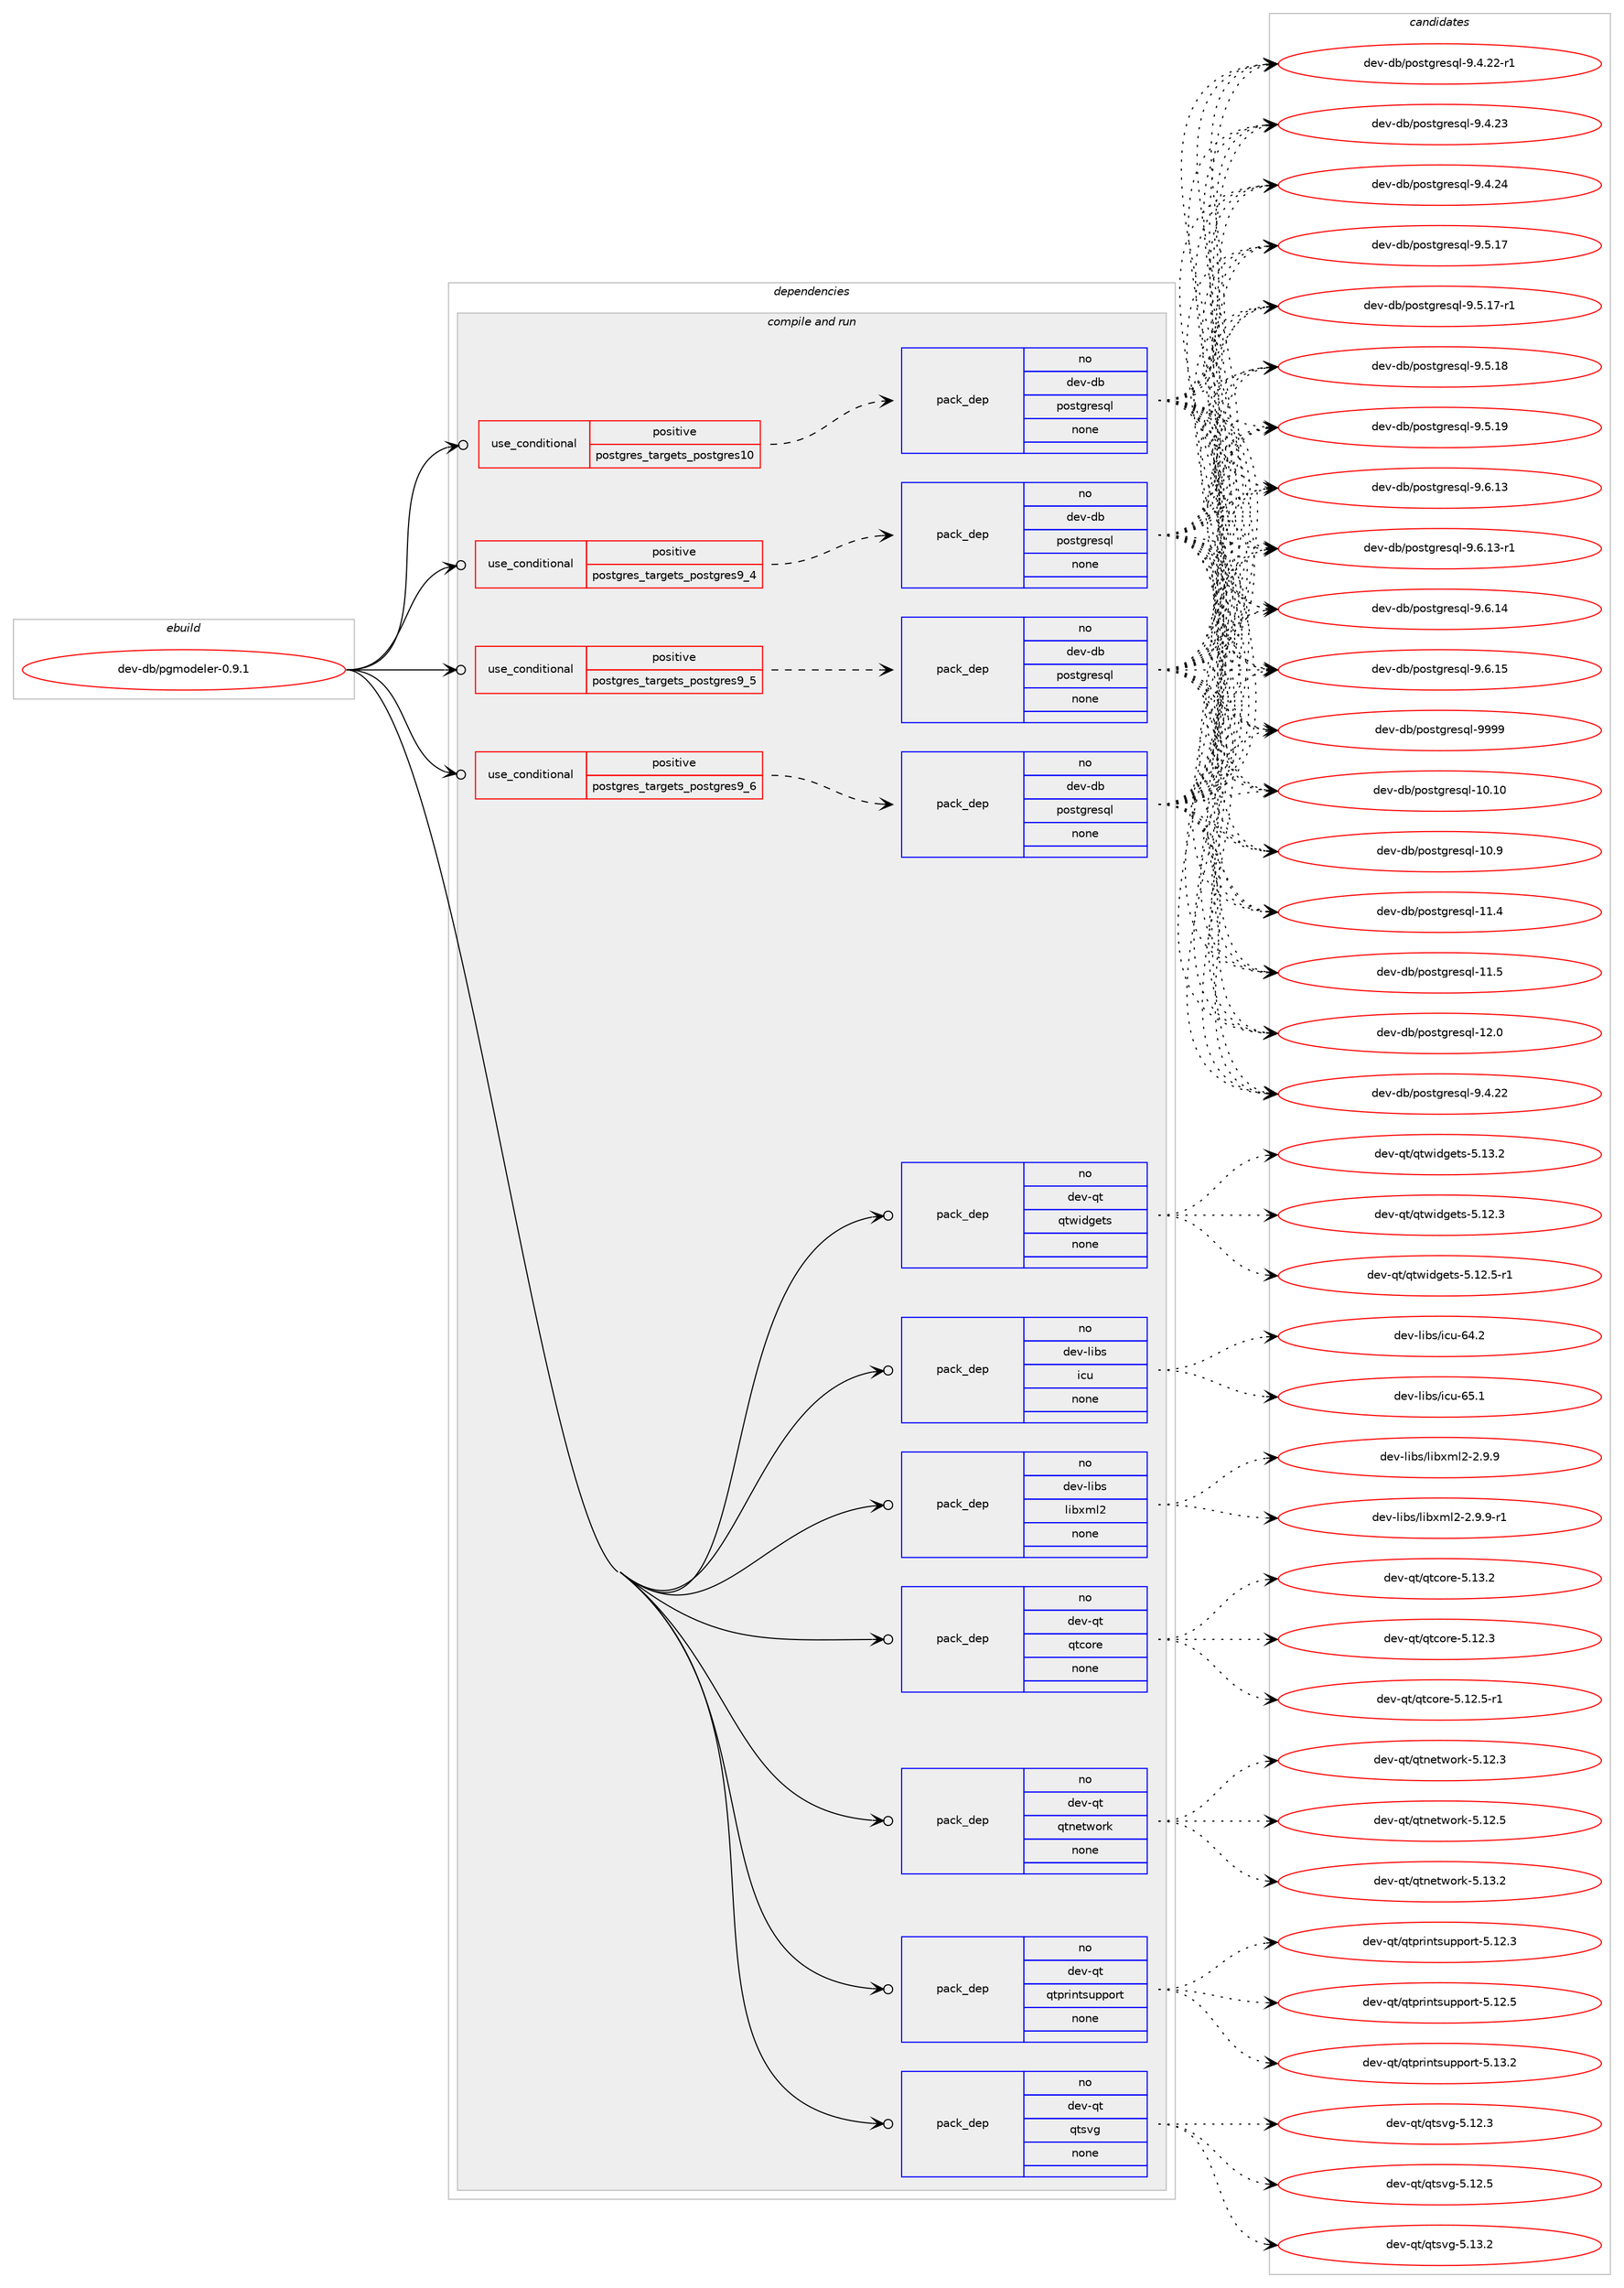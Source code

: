 digraph prolog {

# *************
# Graph options
# *************

newrank=true;
concentrate=true;
compound=true;
graph [rankdir=LR,fontname=Helvetica,fontsize=10,ranksep=1.5];#, ranksep=2.5, nodesep=0.2];
edge  [arrowhead=vee];
node  [fontname=Helvetica,fontsize=10];

# **********
# The ebuild
# **********

subgraph cluster_leftcol {
color=gray;
rank=same;
label=<<i>ebuild</i>>;
id [label="dev-db/pgmodeler-0.9.1", color=red, width=4, href="../dev-db/pgmodeler-0.9.1.svg"];
}

# ****************
# The dependencies
# ****************

subgraph cluster_midcol {
color=gray;
label=<<i>dependencies</i>>;
subgraph cluster_compile {
fillcolor="#eeeeee";
style=filled;
label=<<i>compile</i>>;
}
subgraph cluster_compileandrun {
fillcolor="#eeeeee";
style=filled;
label=<<i>compile and run</i>>;
subgraph cond123507 {
dependency521577 [label=<<TABLE BORDER="0" CELLBORDER="1" CELLSPACING="0" CELLPADDING="4"><TR><TD ROWSPAN="3" CELLPADDING="10">use_conditional</TD></TR><TR><TD>positive</TD></TR><TR><TD>postgres_targets_postgres10</TD></TR></TABLE>>, shape=none, color=red];
subgraph pack388355 {
dependency521578 [label=<<TABLE BORDER="0" CELLBORDER="1" CELLSPACING="0" CELLPADDING="4" WIDTH="220"><TR><TD ROWSPAN="6" CELLPADDING="30">pack_dep</TD></TR><TR><TD WIDTH="110">no</TD></TR><TR><TD>dev-db</TD></TR><TR><TD>postgresql</TD></TR><TR><TD>none</TD></TR><TR><TD></TD></TR></TABLE>>, shape=none, color=blue];
}
dependency521577:e -> dependency521578:w [weight=20,style="dashed",arrowhead="vee"];
}
id:e -> dependency521577:w [weight=20,style="solid",arrowhead="odotvee"];
subgraph cond123508 {
dependency521579 [label=<<TABLE BORDER="0" CELLBORDER="1" CELLSPACING="0" CELLPADDING="4"><TR><TD ROWSPAN="3" CELLPADDING="10">use_conditional</TD></TR><TR><TD>positive</TD></TR><TR><TD>postgres_targets_postgres9_4</TD></TR></TABLE>>, shape=none, color=red];
subgraph pack388356 {
dependency521580 [label=<<TABLE BORDER="0" CELLBORDER="1" CELLSPACING="0" CELLPADDING="4" WIDTH="220"><TR><TD ROWSPAN="6" CELLPADDING="30">pack_dep</TD></TR><TR><TD WIDTH="110">no</TD></TR><TR><TD>dev-db</TD></TR><TR><TD>postgresql</TD></TR><TR><TD>none</TD></TR><TR><TD></TD></TR></TABLE>>, shape=none, color=blue];
}
dependency521579:e -> dependency521580:w [weight=20,style="dashed",arrowhead="vee"];
}
id:e -> dependency521579:w [weight=20,style="solid",arrowhead="odotvee"];
subgraph cond123509 {
dependency521581 [label=<<TABLE BORDER="0" CELLBORDER="1" CELLSPACING="0" CELLPADDING="4"><TR><TD ROWSPAN="3" CELLPADDING="10">use_conditional</TD></TR><TR><TD>positive</TD></TR><TR><TD>postgres_targets_postgres9_5</TD></TR></TABLE>>, shape=none, color=red];
subgraph pack388357 {
dependency521582 [label=<<TABLE BORDER="0" CELLBORDER="1" CELLSPACING="0" CELLPADDING="4" WIDTH="220"><TR><TD ROWSPAN="6" CELLPADDING="30">pack_dep</TD></TR><TR><TD WIDTH="110">no</TD></TR><TR><TD>dev-db</TD></TR><TR><TD>postgresql</TD></TR><TR><TD>none</TD></TR><TR><TD></TD></TR></TABLE>>, shape=none, color=blue];
}
dependency521581:e -> dependency521582:w [weight=20,style="dashed",arrowhead="vee"];
}
id:e -> dependency521581:w [weight=20,style="solid",arrowhead="odotvee"];
subgraph cond123510 {
dependency521583 [label=<<TABLE BORDER="0" CELLBORDER="1" CELLSPACING="0" CELLPADDING="4"><TR><TD ROWSPAN="3" CELLPADDING="10">use_conditional</TD></TR><TR><TD>positive</TD></TR><TR><TD>postgres_targets_postgres9_6</TD></TR></TABLE>>, shape=none, color=red];
subgraph pack388358 {
dependency521584 [label=<<TABLE BORDER="0" CELLBORDER="1" CELLSPACING="0" CELLPADDING="4" WIDTH="220"><TR><TD ROWSPAN="6" CELLPADDING="30">pack_dep</TD></TR><TR><TD WIDTH="110">no</TD></TR><TR><TD>dev-db</TD></TR><TR><TD>postgresql</TD></TR><TR><TD>none</TD></TR><TR><TD></TD></TR></TABLE>>, shape=none, color=blue];
}
dependency521583:e -> dependency521584:w [weight=20,style="dashed",arrowhead="vee"];
}
id:e -> dependency521583:w [weight=20,style="solid",arrowhead="odotvee"];
subgraph pack388359 {
dependency521585 [label=<<TABLE BORDER="0" CELLBORDER="1" CELLSPACING="0" CELLPADDING="4" WIDTH="220"><TR><TD ROWSPAN="6" CELLPADDING="30">pack_dep</TD></TR><TR><TD WIDTH="110">no</TD></TR><TR><TD>dev-libs</TD></TR><TR><TD>icu</TD></TR><TR><TD>none</TD></TR><TR><TD></TD></TR></TABLE>>, shape=none, color=blue];
}
id:e -> dependency521585:w [weight=20,style="solid",arrowhead="odotvee"];
subgraph pack388360 {
dependency521586 [label=<<TABLE BORDER="0" CELLBORDER="1" CELLSPACING="0" CELLPADDING="4" WIDTH="220"><TR><TD ROWSPAN="6" CELLPADDING="30">pack_dep</TD></TR><TR><TD WIDTH="110">no</TD></TR><TR><TD>dev-libs</TD></TR><TR><TD>libxml2</TD></TR><TR><TD>none</TD></TR><TR><TD></TD></TR></TABLE>>, shape=none, color=blue];
}
id:e -> dependency521586:w [weight=20,style="solid",arrowhead="odotvee"];
subgraph pack388361 {
dependency521587 [label=<<TABLE BORDER="0" CELLBORDER="1" CELLSPACING="0" CELLPADDING="4" WIDTH="220"><TR><TD ROWSPAN="6" CELLPADDING="30">pack_dep</TD></TR><TR><TD WIDTH="110">no</TD></TR><TR><TD>dev-qt</TD></TR><TR><TD>qtcore</TD></TR><TR><TD>none</TD></TR><TR><TD></TD></TR></TABLE>>, shape=none, color=blue];
}
id:e -> dependency521587:w [weight=20,style="solid",arrowhead="odotvee"];
subgraph pack388362 {
dependency521588 [label=<<TABLE BORDER="0" CELLBORDER="1" CELLSPACING="0" CELLPADDING="4" WIDTH="220"><TR><TD ROWSPAN="6" CELLPADDING="30">pack_dep</TD></TR><TR><TD WIDTH="110">no</TD></TR><TR><TD>dev-qt</TD></TR><TR><TD>qtnetwork</TD></TR><TR><TD>none</TD></TR><TR><TD></TD></TR></TABLE>>, shape=none, color=blue];
}
id:e -> dependency521588:w [weight=20,style="solid",arrowhead="odotvee"];
subgraph pack388363 {
dependency521589 [label=<<TABLE BORDER="0" CELLBORDER="1" CELLSPACING="0" CELLPADDING="4" WIDTH="220"><TR><TD ROWSPAN="6" CELLPADDING="30">pack_dep</TD></TR><TR><TD WIDTH="110">no</TD></TR><TR><TD>dev-qt</TD></TR><TR><TD>qtprintsupport</TD></TR><TR><TD>none</TD></TR><TR><TD></TD></TR></TABLE>>, shape=none, color=blue];
}
id:e -> dependency521589:w [weight=20,style="solid",arrowhead="odotvee"];
subgraph pack388364 {
dependency521590 [label=<<TABLE BORDER="0" CELLBORDER="1" CELLSPACING="0" CELLPADDING="4" WIDTH="220"><TR><TD ROWSPAN="6" CELLPADDING="30">pack_dep</TD></TR><TR><TD WIDTH="110">no</TD></TR><TR><TD>dev-qt</TD></TR><TR><TD>qtsvg</TD></TR><TR><TD>none</TD></TR><TR><TD></TD></TR></TABLE>>, shape=none, color=blue];
}
id:e -> dependency521590:w [weight=20,style="solid",arrowhead="odotvee"];
subgraph pack388365 {
dependency521591 [label=<<TABLE BORDER="0" CELLBORDER="1" CELLSPACING="0" CELLPADDING="4" WIDTH="220"><TR><TD ROWSPAN="6" CELLPADDING="30">pack_dep</TD></TR><TR><TD WIDTH="110">no</TD></TR><TR><TD>dev-qt</TD></TR><TR><TD>qtwidgets</TD></TR><TR><TD>none</TD></TR><TR><TD></TD></TR></TABLE>>, shape=none, color=blue];
}
id:e -> dependency521591:w [weight=20,style="solid",arrowhead="odotvee"];
}
subgraph cluster_run {
fillcolor="#eeeeee";
style=filled;
label=<<i>run</i>>;
}
}

# **************
# The candidates
# **************

subgraph cluster_choices {
rank=same;
color=gray;
label=<<i>candidates</i>>;

subgraph choice388355 {
color=black;
nodesep=1;
choice100101118451009847112111115116103114101115113108454948464948 [label="dev-db/postgresql-10.10", color=red, width=4,href="../dev-db/postgresql-10.10.svg"];
choice1001011184510098471121111151161031141011151131084549484657 [label="dev-db/postgresql-10.9", color=red, width=4,href="../dev-db/postgresql-10.9.svg"];
choice1001011184510098471121111151161031141011151131084549494652 [label="dev-db/postgresql-11.4", color=red, width=4,href="../dev-db/postgresql-11.4.svg"];
choice1001011184510098471121111151161031141011151131084549494653 [label="dev-db/postgresql-11.5", color=red, width=4,href="../dev-db/postgresql-11.5.svg"];
choice1001011184510098471121111151161031141011151131084549504648 [label="dev-db/postgresql-12.0", color=red, width=4,href="../dev-db/postgresql-12.0.svg"];
choice10010111845100984711211111511610311410111511310845574652465050 [label="dev-db/postgresql-9.4.22", color=red, width=4,href="../dev-db/postgresql-9.4.22.svg"];
choice100101118451009847112111115116103114101115113108455746524650504511449 [label="dev-db/postgresql-9.4.22-r1", color=red, width=4,href="../dev-db/postgresql-9.4.22-r1.svg"];
choice10010111845100984711211111511610311410111511310845574652465051 [label="dev-db/postgresql-9.4.23", color=red, width=4,href="../dev-db/postgresql-9.4.23.svg"];
choice10010111845100984711211111511610311410111511310845574652465052 [label="dev-db/postgresql-9.4.24", color=red, width=4,href="../dev-db/postgresql-9.4.24.svg"];
choice10010111845100984711211111511610311410111511310845574653464955 [label="dev-db/postgresql-9.5.17", color=red, width=4,href="../dev-db/postgresql-9.5.17.svg"];
choice100101118451009847112111115116103114101115113108455746534649554511449 [label="dev-db/postgresql-9.5.17-r1", color=red, width=4,href="../dev-db/postgresql-9.5.17-r1.svg"];
choice10010111845100984711211111511610311410111511310845574653464956 [label="dev-db/postgresql-9.5.18", color=red, width=4,href="../dev-db/postgresql-9.5.18.svg"];
choice10010111845100984711211111511610311410111511310845574653464957 [label="dev-db/postgresql-9.5.19", color=red, width=4,href="../dev-db/postgresql-9.5.19.svg"];
choice10010111845100984711211111511610311410111511310845574654464951 [label="dev-db/postgresql-9.6.13", color=red, width=4,href="../dev-db/postgresql-9.6.13.svg"];
choice100101118451009847112111115116103114101115113108455746544649514511449 [label="dev-db/postgresql-9.6.13-r1", color=red, width=4,href="../dev-db/postgresql-9.6.13-r1.svg"];
choice10010111845100984711211111511610311410111511310845574654464952 [label="dev-db/postgresql-9.6.14", color=red, width=4,href="../dev-db/postgresql-9.6.14.svg"];
choice10010111845100984711211111511610311410111511310845574654464953 [label="dev-db/postgresql-9.6.15", color=red, width=4,href="../dev-db/postgresql-9.6.15.svg"];
choice1001011184510098471121111151161031141011151131084557575757 [label="dev-db/postgresql-9999", color=red, width=4,href="../dev-db/postgresql-9999.svg"];
dependency521578:e -> choice100101118451009847112111115116103114101115113108454948464948:w [style=dotted,weight="100"];
dependency521578:e -> choice1001011184510098471121111151161031141011151131084549484657:w [style=dotted,weight="100"];
dependency521578:e -> choice1001011184510098471121111151161031141011151131084549494652:w [style=dotted,weight="100"];
dependency521578:e -> choice1001011184510098471121111151161031141011151131084549494653:w [style=dotted,weight="100"];
dependency521578:e -> choice1001011184510098471121111151161031141011151131084549504648:w [style=dotted,weight="100"];
dependency521578:e -> choice10010111845100984711211111511610311410111511310845574652465050:w [style=dotted,weight="100"];
dependency521578:e -> choice100101118451009847112111115116103114101115113108455746524650504511449:w [style=dotted,weight="100"];
dependency521578:e -> choice10010111845100984711211111511610311410111511310845574652465051:w [style=dotted,weight="100"];
dependency521578:e -> choice10010111845100984711211111511610311410111511310845574652465052:w [style=dotted,weight="100"];
dependency521578:e -> choice10010111845100984711211111511610311410111511310845574653464955:w [style=dotted,weight="100"];
dependency521578:e -> choice100101118451009847112111115116103114101115113108455746534649554511449:w [style=dotted,weight="100"];
dependency521578:e -> choice10010111845100984711211111511610311410111511310845574653464956:w [style=dotted,weight="100"];
dependency521578:e -> choice10010111845100984711211111511610311410111511310845574653464957:w [style=dotted,weight="100"];
dependency521578:e -> choice10010111845100984711211111511610311410111511310845574654464951:w [style=dotted,weight="100"];
dependency521578:e -> choice100101118451009847112111115116103114101115113108455746544649514511449:w [style=dotted,weight="100"];
dependency521578:e -> choice10010111845100984711211111511610311410111511310845574654464952:w [style=dotted,weight="100"];
dependency521578:e -> choice10010111845100984711211111511610311410111511310845574654464953:w [style=dotted,weight="100"];
dependency521578:e -> choice1001011184510098471121111151161031141011151131084557575757:w [style=dotted,weight="100"];
}
subgraph choice388356 {
color=black;
nodesep=1;
choice100101118451009847112111115116103114101115113108454948464948 [label="dev-db/postgresql-10.10", color=red, width=4,href="../dev-db/postgresql-10.10.svg"];
choice1001011184510098471121111151161031141011151131084549484657 [label="dev-db/postgresql-10.9", color=red, width=4,href="../dev-db/postgresql-10.9.svg"];
choice1001011184510098471121111151161031141011151131084549494652 [label="dev-db/postgresql-11.4", color=red, width=4,href="../dev-db/postgresql-11.4.svg"];
choice1001011184510098471121111151161031141011151131084549494653 [label="dev-db/postgresql-11.5", color=red, width=4,href="../dev-db/postgresql-11.5.svg"];
choice1001011184510098471121111151161031141011151131084549504648 [label="dev-db/postgresql-12.0", color=red, width=4,href="../dev-db/postgresql-12.0.svg"];
choice10010111845100984711211111511610311410111511310845574652465050 [label="dev-db/postgresql-9.4.22", color=red, width=4,href="../dev-db/postgresql-9.4.22.svg"];
choice100101118451009847112111115116103114101115113108455746524650504511449 [label="dev-db/postgresql-9.4.22-r1", color=red, width=4,href="../dev-db/postgresql-9.4.22-r1.svg"];
choice10010111845100984711211111511610311410111511310845574652465051 [label="dev-db/postgresql-9.4.23", color=red, width=4,href="../dev-db/postgresql-9.4.23.svg"];
choice10010111845100984711211111511610311410111511310845574652465052 [label="dev-db/postgresql-9.4.24", color=red, width=4,href="../dev-db/postgresql-9.4.24.svg"];
choice10010111845100984711211111511610311410111511310845574653464955 [label="dev-db/postgresql-9.5.17", color=red, width=4,href="../dev-db/postgresql-9.5.17.svg"];
choice100101118451009847112111115116103114101115113108455746534649554511449 [label="dev-db/postgresql-9.5.17-r1", color=red, width=4,href="../dev-db/postgresql-9.5.17-r1.svg"];
choice10010111845100984711211111511610311410111511310845574653464956 [label="dev-db/postgresql-9.5.18", color=red, width=4,href="../dev-db/postgresql-9.5.18.svg"];
choice10010111845100984711211111511610311410111511310845574653464957 [label="dev-db/postgresql-9.5.19", color=red, width=4,href="../dev-db/postgresql-9.5.19.svg"];
choice10010111845100984711211111511610311410111511310845574654464951 [label="dev-db/postgresql-9.6.13", color=red, width=4,href="../dev-db/postgresql-9.6.13.svg"];
choice100101118451009847112111115116103114101115113108455746544649514511449 [label="dev-db/postgresql-9.6.13-r1", color=red, width=4,href="../dev-db/postgresql-9.6.13-r1.svg"];
choice10010111845100984711211111511610311410111511310845574654464952 [label="dev-db/postgresql-9.6.14", color=red, width=4,href="../dev-db/postgresql-9.6.14.svg"];
choice10010111845100984711211111511610311410111511310845574654464953 [label="dev-db/postgresql-9.6.15", color=red, width=4,href="../dev-db/postgresql-9.6.15.svg"];
choice1001011184510098471121111151161031141011151131084557575757 [label="dev-db/postgresql-9999", color=red, width=4,href="../dev-db/postgresql-9999.svg"];
dependency521580:e -> choice100101118451009847112111115116103114101115113108454948464948:w [style=dotted,weight="100"];
dependency521580:e -> choice1001011184510098471121111151161031141011151131084549484657:w [style=dotted,weight="100"];
dependency521580:e -> choice1001011184510098471121111151161031141011151131084549494652:w [style=dotted,weight="100"];
dependency521580:e -> choice1001011184510098471121111151161031141011151131084549494653:w [style=dotted,weight="100"];
dependency521580:e -> choice1001011184510098471121111151161031141011151131084549504648:w [style=dotted,weight="100"];
dependency521580:e -> choice10010111845100984711211111511610311410111511310845574652465050:w [style=dotted,weight="100"];
dependency521580:e -> choice100101118451009847112111115116103114101115113108455746524650504511449:w [style=dotted,weight="100"];
dependency521580:e -> choice10010111845100984711211111511610311410111511310845574652465051:w [style=dotted,weight="100"];
dependency521580:e -> choice10010111845100984711211111511610311410111511310845574652465052:w [style=dotted,weight="100"];
dependency521580:e -> choice10010111845100984711211111511610311410111511310845574653464955:w [style=dotted,weight="100"];
dependency521580:e -> choice100101118451009847112111115116103114101115113108455746534649554511449:w [style=dotted,weight="100"];
dependency521580:e -> choice10010111845100984711211111511610311410111511310845574653464956:w [style=dotted,weight="100"];
dependency521580:e -> choice10010111845100984711211111511610311410111511310845574653464957:w [style=dotted,weight="100"];
dependency521580:e -> choice10010111845100984711211111511610311410111511310845574654464951:w [style=dotted,weight="100"];
dependency521580:e -> choice100101118451009847112111115116103114101115113108455746544649514511449:w [style=dotted,weight="100"];
dependency521580:e -> choice10010111845100984711211111511610311410111511310845574654464952:w [style=dotted,weight="100"];
dependency521580:e -> choice10010111845100984711211111511610311410111511310845574654464953:w [style=dotted,weight="100"];
dependency521580:e -> choice1001011184510098471121111151161031141011151131084557575757:w [style=dotted,weight="100"];
}
subgraph choice388357 {
color=black;
nodesep=1;
choice100101118451009847112111115116103114101115113108454948464948 [label="dev-db/postgresql-10.10", color=red, width=4,href="../dev-db/postgresql-10.10.svg"];
choice1001011184510098471121111151161031141011151131084549484657 [label="dev-db/postgresql-10.9", color=red, width=4,href="../dev-db/postgresql-10.9.svg"];
choice1001011184510098471121111151161031141011151131084549494652 [label="dev-db/postgresql-11.4", color=red, width=4,href="../dev-db/postgresql-11.4.svg"];
choice1001011184510098471121111151161031141011151131084549494653 [label="dev-db/postgresql-11.5", color=red, width=4,href="../dev-db/postgresql-11.5.svg"];
choice1001011184510098471121111151161031141011151131084549504648 [label="dev-db/postgresql-12.0", color=red, width=4,href="../dev-db/postgresql-12.0.svg"];
choice10010111845100984711211111511610311410111511310845574652465050 [label="dev-db/postgresql-9.4.22", color=red, width=4,href="../dev-db/postgresql-9.4.22.svg"];
choice100101118451009847112111115116103114101115113108455746524650504511449 [label="dev-db/postgresql-9.4.22-r1", color=red, width=4,href="../dev-db/postgresql-9.4.22-r1.svg"];
choice10010111845100984711211111511610311410111511310845574652465051 [label="dev-db/postgresql-9.4.23", color=red, width=4,href="../dev-db/postgresql-9.4.23.svg"];
choice10010111845100984711211111511610311410111511310845574652465052 [label="dev-db/postgresql-9.4.24", color=red, width=4,href="../dev-db/postgresql-9.4.24.svg"];
choice10010111845100984711211111511610311410111511310845574653464955 [label="dev-db/postgresql-9.5.17", color=red, width=4,href="../dev-db/postgresql-9.5.17.svg"];
choice100101118451009847112111115116103114101115113108455746534649554511449 [label="dev-db/postgresql-9.5.17-r1", color=red, width=4,href="../dev-db/postgresql-9.5.17-r1.svg"];
choice10010111845100984711211111511610311410111511310845574653464956 [label="dev-db/postgresql-9.5.18", color=red, width=4,href="../dev-db/postgresql-9.5.18.svg"];
choice10010111845100984711211111511610311410111511310845574653464957 [label="dev-db/postgresql-9.5.19", color=red, width=4,href="../dev-db/postgresql-9.5.19.svg"];
choice10010111845100984711211111511610311410111511310845574654464951 [label="dev-db/postgresql-9.6.13", color=red, width=4,href="../dev-db/postgresql-9.6.13.svg"];
choice100101118451009847112111115116103114101115113108455746544649514511449 [label="dev-db/postgresql-9.6.13-r1", color=red, width=4,href="../dev-db/postgresql-9.6.13-r1.svg"];
choice10010111845100984711211111511610311410111511310845574654464952 [label="dev-db/postgresql-9.6.14", color=red, width=4,href="../dev-db/postgresql-9.6.14.svg"];
choice10010111845100984711211111511610311410111511310845574654464953 [label="dev-db/postgresql-9.6.15", color=red, width=4,href="../dev-db/postgresql-9.6.15.svg"];
choice1001011184510098471121111151161031141011151131084557575757 [label="dev-db/postgresql-9999", color=red, width=4,href="../dev-db/postgresql-9999.svg"];
dependency521582:e -> choice100101118451009847112111115116103114101115113108454948464948:w [style=dotted,weight="100"];
dependency521582:e -> choice1001011184510098471121111151161031141011151131084549484657:w [style=dotted,weight="100"];
dependency521582:e -> choice1001011184510098471121111151161031141011151131084549494652:w [style=dotted,weight="100"];
dependency521582:e -> choice1001011184510098471121111151161031141011151131084549494653:w [style=dotted,weight="100"];
dependency521582:e -> choice1001011184510098471121111151161031141011151131084549504648:w [style=dotted,weight="100"];
dependency521582:e -> choice10010111845100984711211111511610311410111511310845574652465050:w [style=dotted,weight="100"];
dependency521582:e -> choice100101118451009847112111115116103114101115113108455746524650504511449:w [style=dotted,weight="100"];
dependency521582:e -> choice10010111845100984711211111511610311410111511310845574652465051:w [style=dotted,weight="100"];
dependency521582:e -> choice10010111845100984711211111511610311410111511310845574652465052:w [style=dotted,weight="100"];
dependency521582:e -> choice10010111845100984711211111511610311410111511310845574653464955:w [style=dotted,weight="100"];
dependency521582:e -> choice100101118451009847112111115116103114101115113108455746534649554511449:w [style=dotted,weight="100"];
dependency521582:e -> choice10010111845100984711211111511610311410111511310845574653464956:w [style=dotted,weight="100"];
dependency521582:e -> choice10010111845100984711211111511610311410111511310845574653464957:w [style=dotted,weight="100"];
dependency521582:e -> choice10010111845100984711211111511610311410111511310845574654464951:w [style=dotted,weight="100"];
dependency521582:e -> choice100101118451009847112111115116103114101115113108455746544649514511449:w [style=dotted,weight="100"];
dependency521582:e -> choice10010111845100984711211111511610311410111511310845574654464952:w [style=dotted,weight="100"];
dependency521582:e -> choice10010111845100984711211111511610311410111511310845574654464953:w [style=dotted,weight="100"];
dependency521582:e -> choice1001011184510098471121111151161031141011151131084557575757:w [style=dotted,weight="100"];
}
subgraph choice388358 {
color=black;
nodesep=1;
choice100101118451009847112111115116103114101115113108454948464948 [label="dev-db/postgresql-10.10", color=red, width=4,href="../dev-db/postgresql-10.10.svg"];
choice1001011184510098471121111151161031141011151131084549484657 [label="dev-db/postgresql-10.9", color=red, width=4,href="../dev-db/postgresql-10.9.svg"];
choice1001011184510098471121111151161031141011151131084549494652 [label="dev-db/postgresql-11.4", color=red, width=4,href="../dev-db/postgresql-11.4.svg"];
choice1001011184510098471121111151161031141011151131084549494653 [label="dev-db/postgresql-11.5", color=red, width=4,href="../dev-db/postgresql-11.5.svg"];
choice1001011184510098471121111151161031141011151131084549504648 [label="dev-db/postgresql-12.0", color=red, width=4,href="../dev-db/postgresql-12.0.svg"];
choice10010111845100984711211111511610311410111511310845574652465050 [label="dev-db/postgresql-9.4.22", color=red, width=4,href="../dev-db/postgresql-9.4.22.svg"];
choice100101118451009847112111115116103114101115113108455746524650504511449 [label="dev-db/postgresql-9.4.22-r1", color=red, width=4,href="../dev-db/postgresql-9.4.22-r1.svg"];
choice10010111845100984711211111511610311410111511310845574652465051 [label="dev-db/postgresql-9.4.23", color=red, width=4,href="../dev-db/postgresql-9.4.23.svg"];
choice10010111845100984711211111511610311410111511310845574652465052 [label="dev-db/postgresql-9.4.24", color=red, width=4,href="../dev-db/postgresql-9.4.24.svg"];
choice10010111845100984711211111511610311410111511310845574653464955 [label="dev-db/postgresql-9.5.17", color=red, width=4,href="../dev-db/postgresql-9.5.17.svg"];
choice100101118451009847112111115116103114101115113108455746534649554511449 [label="dev-db/postgresql-9.5.17-r1", color=red, width=4,href="../dev-db/postgresql-9.5.17-r1.svg"];
choice10010111845100984711211111511610311410111511310845574653464956 [label="dev-db/postgresql-9.5.18", color=red, width=4,href="../dev-db/postgresql-9.5.18.svg"];
choice10010111845100984711211111511610311410111511310845574653464957 [label="dev-db/postgresql-9.5.19", color=red, width=4,href="../dev-db/postgresql-9.5.19.svg"];
choice10010111845100984711211111511610311410111511310845574654464951 [label="dev-db/postgresql-9.6.13", color=red, width=4,href="../dev-db/postgresql-9.6.13.svg"];
choice100101118451009847112111115116103114101115113108455746544649514511449 [label="dev-db/postgresql-9.6.13-r1", color=red, width=4,href="../dev-db/postgresql-9.6.13-r1.svg"];
choice10010111845100984711211111511610311410111511310845574654464952 [label="dev-db/postgresql-9.6.14", color=red, width=4,href="../dev-db/postgresql-9.6.14.svg"];
choice10010111845100984711211111511610311410111511310845574654464953 [label="dev-db/postgresql-9.6.15", color=red, width=4,href="../dev-db/postgresql-9.6.15.svg"];
choice1001011184510098471121111151161031141011151131084557575757 [label="dev-db/postgresql-9999", color=red, width=4,href="../dev-db/postgresql-9999.svg"];
dependency521584:e -> choice100101118451009847112111115116103114101115113108454948464948:w [style=dotted,weight="100"];
dependency521584:e -> choice1001011184510098471121111151161031141011151131084549484657:w [style=dotted,weight="100"];
dependency521584:e -> choice1001011184510098471121111151161031141011151131084549494652:w [style=dotted,weight="100"];
dependency521584:e -> choice1001011184510098471121111151161031141011151131084549494653:w [style=dotted,weight="100"];
dependency521584:e -> choice1001011184510098471121111151161031141011151131084549504648:w [style=dotted,weight="100"];
dependency521584:e -> choice10010111845100984711211111511610311410111511310845574652465050:w [style=dotted,weight="100"];
dependency521584:e -> choice100101118451009847112111115116103114101115113108455746524650504511449:w [style=dotted,weight="100"];
dependency521584:e -> choice10010111845100984711211111511610311410111511310845574652465051:w [style=dotted,weight="100"];
dependency521584:e -> choice10010111845100984711211111511610311410111511310845574652465052:w [style=dotted,weight="100"];
dependency521584:e -> choice10010111845100984711211111511610311410111511310845574653464955:w [style=dotted,weight="100"];
dependency521584:e -> choice100101118451009847112111115116103114101115113108455746534649554511449:w [style=dotted,weight="100"];
dependency521584:e -> choice10010111845100984711211111511610311410111511310845574653464956:w [style=dotted,weight="100"];
dependency521584:e -> choice10010111845100984711211111511610311410111511310845574653464957:w [style=dotted,weight="100"];
dependency521584:e -> choice10010111845100984711211111511610311410111511310845574654464951:w [style=dotted,weight="100"];
dependency521584:e -> choice100101118451009847112111115116103114101115113108455746544649514511449:w [style=dotted,weight="100"];
dependency521584:e -> choice10010111845100984711211111511610311410111511310845574654464952:w [style=dotted,weight="100"];
dependency521584:e -> choice10010111845100984711211111511610311410111511310845574654464953:w [style=dotted,weight="100"];
dependency521584:e -> choice1001011184510098471121111151161031141011151131084557575757:w [style=dotted,weight="100"];
}
subgraph choice388359 {
color=black;
nodesep=1;
choice100101118451081059811547105991174554524650 [label="dev-libs/icu-64.2", color=red, width=4,href="../dev-libs/icu-64.2.svg"];
choice100101118451081059811547105991174554534649 [label="dev-libs/icu-65.1", color=red, width=4,href="../dev-libs/icu-65.1.svg"];
dependency521585:e -> choice100101118451081059811547105991174554524650:w [style=dotted,weight="100"];
dependency521585:e -> choice100101118451081059811547105991174554534649:w [style=dotted,weight="100"];
}
subgraph choice388360 {
color=black;
nodesep=1;
choice1001011184510810598115471081059812010910850455046574657 [label="dev-libs/libxml2-2.9.9", color=red, width=4,href="../dev-libs/libxml2-2.9.9.svg"];
choice10010111845108105981154710810598120109108504550465746574511449 [label="dev-libs/libxml2-2.9.9-r1", color=red, width=4,href="../dev-libs/libxml2-2.9.9-r1.svg"];
dependency521586:e -> choice1001011184510810598115471081059812010910850455046574657:w [style=dotted,weight="100"];
dependency521586:e -> choice10010111845108105981154710810598120109108504550465746574511449:w [style=dotted,weight="100"];
}
subgraph choice388361 {
color=black;
nodesep=1;
choice10010111845113116471131169911111410145534649504651 [label="dev-qt/qtcore-5.12.3", color=red, width=4,href="../dev-qt/qtcore-5.12.3.svg"];
choice100101118451131164711311699111114101455346495046534511449 [label="dev-qt/qtcore-5.12.5-r1", color=red, width=4,href="../dev-qt/qtcore-5.12.5-r1.svg"];
choice10010111845113116471131169911111410145534649514650 [label="dev-qt/qtcore-5.13.2", color=red, width=4,href="../dev-qt/qtcore-5.13.2.svg"];
dependency521587:e -> choice10010111845113116471131169911111410145534649504651:w [style=dotted,weight="100"];
dependency521587:e -> choice100101118451131164711311699111114101455346495046534511449:w [style=dotted,weight="100"];
dependency521587:e -> choice10010111845113116471131169911111410145534649514650:w [style=dotted,weight="100"];
}
subgraph choice388362 {
color=black;
nodesep=1;
choice100101118451131164711311611010111611911111410745534649504651 [label="dev-qt/qtnetwork-5.12.3", color=red, width=4,href="../dev-qt/qtnetwork-5.12.3.svg"];
choice100101118451131164711311611010111611911111410745534649504653 [label="dev-qt/qtnetwork-5.12.5", color=red, width=4,href="../dev-qt/qtnetwork-5.12.5.svg"];
choice100101118451131164711311611010111611911111410745534649514650 [label="dev-qt/qtnetwork-5.13.2", color=red, width=4,href="../dev-qt/qtnetwork-5.13.2.svg"];
dependency521588:e -> choice100101118451131164711311611010111611911111410745534649504651:w [style=dotted,weight="100"];
dependency521588:e -> choice100101118451131164711311611010111611911111410745534649504653:w [style=dotted,weight="100"];
dependency521588:e -> choice100101118451131164711311611010111611911111410745534649514650:w [style=dotted,weight="100"];
}
subgraph choice388363 {
color=black;
nodesep=1;
choice100101118451131164711311611211410511011611511711211211111411645534649504651 [label="dev-qt/qtprintsupport-5.12.3", color=red, width=4,href="../dev-qt/qtprintsupport-5.12.3.svg"];
choice100101118451131164711311611211410511011611511711211211111411645534649504653 [label="dev-qt/qtprintsupport-5.12.5", color=red, width=4,href="../dev-qt/qtprintsupport-5.12.5.svg"];
choice100101118451131164711311611211410511011611511711211211111411645534649514650 [label="dev-qt/qtprintsupport-5.13.2", color=red, width=4,href="../dev-qt/qtprintsupport-5.13.2.svg"];
dependency521589:e -> choice100101118451131164711311611211410511011611511711211211111411645534649504651:w [style=dotted,weight="100"];
dependency521589:e -> choice100101118451131164711311611211410511011611511711211211111411645534649504653:w [style=dotted,weight="100"];
dependency521589:e -> choice100101118451131164711311611211410511011611511711211211111411645534649514650:w [style=dotted,weight="100"];
}
subgraph choice388364 {
color=black;
nodesep=1;
choice100101118451131164711311611511810345534649504651 [label="dev-qt/qtsvg-5.12.3", color=red, width=4,href="../dev-qt/qtsvg-5.12.3.svg"];
choice100101118451131164711311611511810345534649504653 [label="dev-qt/qtsvg-5.12.5", color=red, width=4,href="../dev-qt/qtsvg-5.12.5.svg"];
choice100101118451131164711311611511810345534649514650 [label="dev-qt/qtsvg-5.13.2", color=red, width=4,href="../dev-qt/qtsvg-5.13.2.svg"];
dependency521590:e -> choice100101118451131164711311611511810345534649504651:w [style=dotted,weight="100"];
dependency521590:e -> choice100101118451131164711311611511810345534649504653:w [style=dotted,weight="100"];
dependency521590:e -> choice100101118451131164711311611511810345534649514650:w [style=dotted,weight="100"];
}
subgraph choice388365 {
color=black;
nodesep=1;
choice100101118451131164711311611910510010310111611545534649504651 [label="dev-qt/qtwidgets-5.12.3", color=red, width=4,href="../dev-qt/qtwidgets-5.12.3.svg"];
choice1001011184511311647113116119105100103101116115455346495046534511449 [label="dev-qt/qtwidgets-5.12.5-r1", color=red, width=4,href="../dev-qt/qtwidgets-5.12.5-r1.svg"];
choice100101118451131164711311611910510010310111611545534649514650 [label="dev-qt/qtwidgets-5.13.2", color=red, width=4,href="../dev-qt/qtwidgets-5.13.2.svg"];
dependency521591:e -> choice100101118451131164711311611910510010310111611545534649504651:w [style=dotted,weight="100"];
dependency521591:e -> choice1001011184511311647113116119105100103101116115455346495046534511449:w [style=dotted,weight="100"];
dependency521591:e -> choice100101118451131164711311611910510010310111611545534649514650:w [style=dotted,weight="100"];
}
}

}
